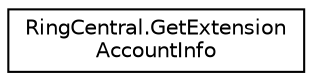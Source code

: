 digraph "Graphical Class Hierarchy"
{
 // LATEX_PDF_SIZE
  edge [fontname="Helvetica",fontsize="10",labelfontname="Helvetica",labelfontsize="10"];
  node [fontname="Helvetica",fontsize="10",shape=record];
  rankdir="LR";
  Node0 [label="RingCentral.GetExtension\lAccountInfo",height=0.2,width=0.4,color="black", fillcolor="white", style="filled",URL="$classRingCentral_1_1GetExtensionAccountInfo.html",tooltip="Account information"];
}
